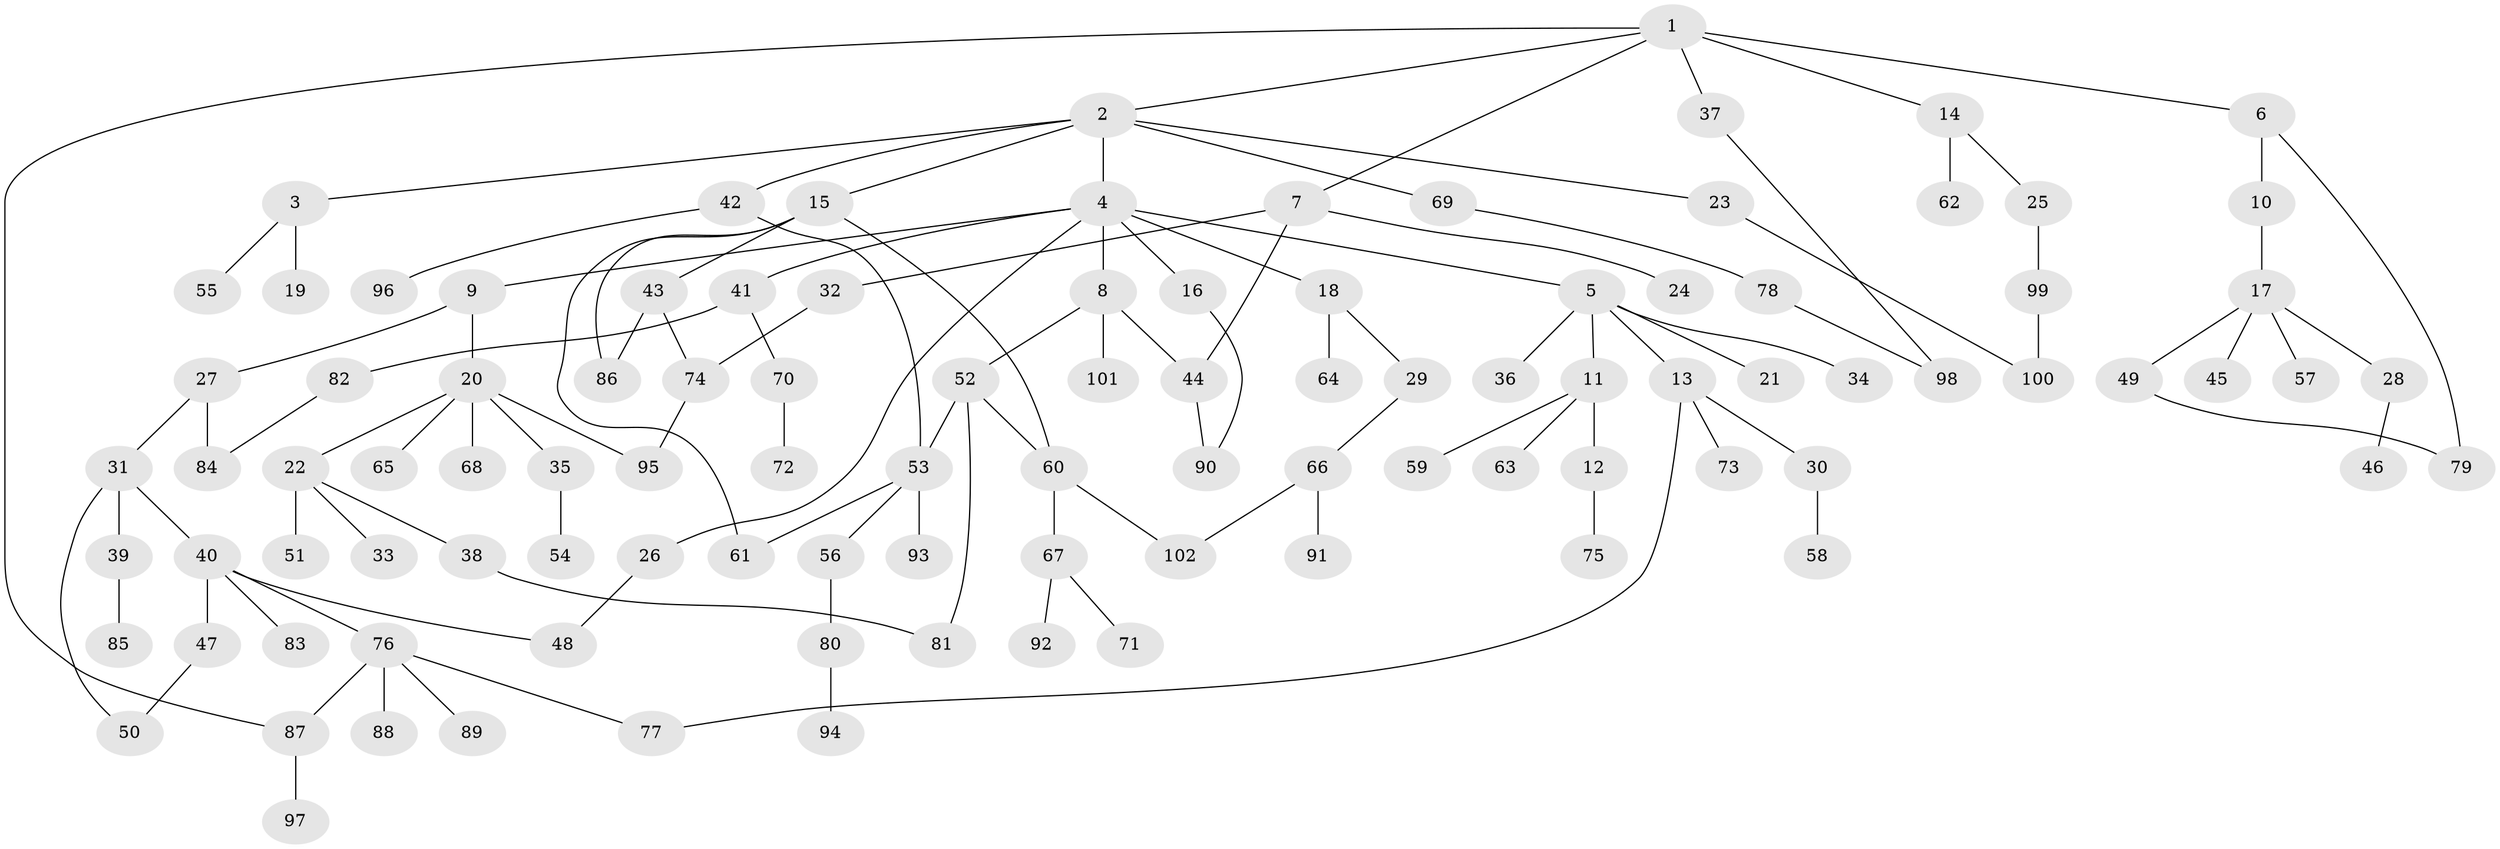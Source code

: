 // coarse degree distribution, {9: 0.0196078431372549, 5: 0.0392156862745098, 1: 0.29411764705882354, 3: 0.2549019607843137, 6: 0.0392156862745098, 2: 0.27450980392156865, 4: 0.058823529411764705, 7: 0.0196078431372549}
// Generated by graph-tools (version 1.1) at 2025/36/03/04/25 23:36:10]
// undirected, 102 vertices, 119 edges
graph export_dot {
  node [color=gray90,style=filled];
  1;
  2;
  3;
  4;
  5;
  6;
  7;
  8;
  9;
  10;
  11;
  12;
  13;
  14;
  15;
  16;
  17;
  18;
  19;
  20;
  21;
  22;
  23;
  24;
  25;
  26;
  27;
  28;
  29;
  30;
  31;
  32;
  33;
  34;
  35;
  36;
  37;
  38;
  39;
  40;
  41;
  42;
  43;
  44;
  45;
  46;
  47;
  48;
  49;
  50;
  51;
  52;
  53;
  54;
  55;
  56;
  57;
  58;
  59;
  60;
  61;
  62;
  63;
  64;
  65;
  66;
  67;
  68;
  69;
  70;
  71;
  72;
  73;
  74;
  75;
  76;
  77;
  78;
  79;
  80;
  81;
  82;
  83;
  84;
  85;
  86;
  87;
  88;
  89;
  90;
  91;
  92;
  93;
  94;
  95;
  96;
  97;
  98;
  99;
  100;
  101;
  102;
  1 -- 2;
  1 -- 6;
  1 -- 7;
  1 -- 14;
  1 -- 37;
  1 -- 87;
  2 -- 3;
  2 -- 4;
  2 -- 15;
  2 -- 23;
  2 -- 42;
  2 -- 69;
  3 -- 19;
  3 -- 55;
  4 -- 5;
  4 -- 8;
  4 -- 9;
  4 -- 16;
  4 -- 18;
  4 -- 26;
  4 -- 41;
  5 -- 11;
  5 -- 13;
  5 -- 21;
  5 -- 34;
  5 -- 36;
  6 -- 10;
  6 -- 79;
  7 -- 24;
  7 -- 32;
  7 -- 44;
  8 -- 52;
  8 -- 101;
  8 -- 44;
  9 -- 20;
  9 -- 27;
  10 -- 17;
  11 -- 12;
  11 -- 59;
  11 -- 63;
  12 -- 75;
  13 -- 30;
  13 -- 73;
  13 -- 77;
  14 -- 25;
  14 -- 62;
  15 -- 43;
  15 -- 86;
  15 -- 61;
  15 -- 60;
  16 -- 90;
  17 -- 28;
  17 -- 45;
  17 -- 49;
  17 -- 57;
  18 -- 29;
  18 -- 64;
  20 -- 22;
  20 -- 35;
  20 -- 65;
  20 -- 68;
  20 -- 95;
  22 -- 33;
  22 -- 38;
  22 -- 51;
  23 -- 100;
  25 -- 99;
  26 -- 48;
  27 -- 31;
  27 -- 84;
  28 -- 46;
  29 -- 66;
  30 -- 58;
  31 -- 39;
  31 -- 40;
  31 -- 50;
  32 -- 74;
  35 -- 54;
  37 -- 98;
  38 -- 81;
  39 -- 85;
  40 -- 47;
  40 -- 76;
  40 -- 83;
  40 -- 48;
  41 -- 70;
  41 -- 82;
  42 -- 53;
  42 -- 96;
  43 -- 74;
  43 -- 86;
  44 -- 90;
  47 -- 50;
  49 -- 79;
  52 -- 60;
  52 -- 81;
  52 -- 53;
  53 -- 56;
  53 -- 61;
  53 -- 93;
  56 -- 80;
  60 -- 67;
  60 -- 102;
  66 -- 91;
  66 -- 102;
  67 -- 71;
  67 -- 92;
  69 -- 78;
  70 -- 72;
  74 -- 95;
  76 -- 77;
  76 -- 88;
  76 -- 89;
  76 -- 87;
  78 -- 98;
  80 -- 94;
  82 -- 84;
  87 -- 97;
  99 -- 100;
}
